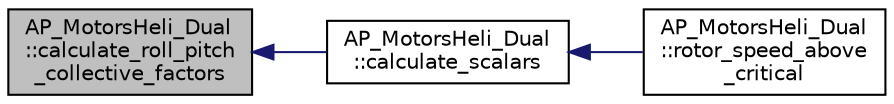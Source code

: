 digraph "AP_MotorsHeli_Dual::calculate_roll_pitch_collective_factors"
{
 // INTERACTIVE_SVG=YES
  edge [fontname="Helvetica",fontsize="10",labelfontname="Helvetica",labelfontsize="10"];
  node [fontname="Helvetica",fontsize="10",shape=record];
  rankdir="LR";
  Node1 [label="AP_MotorsHeli_Dual\l::calculate_roll_pitch\l_collective_factors",height=0.2,width=0.4,color="black", fillcolor="grey75", style="filled", fontcolor="black"];
  Node1 -> Node2 [dir="back",color="midnightblue",fontsize="10",style="solid",fontname="Helvetica"];
  Node2 [label="AP_MotorsHeli_Dual\l::calculate_scalars",height=0.2,width=0.4,color="black", fillcolor="white", style="filled",URL="$classAP__MotorsHeli__Dual.html#a7112c1b7a86a1080a00dd3c529c17b25"];
  Node2 -> Node3 [dir="back",color="midnightblue",fontsize="10",style="solid",fontname="Helvetica"];
  Node3 [label="AP_MotorsHeli_Dual\l::rotor_speed_above\l_critical",height=0.2,width=0.4,color="black", fillcolor="white", style="filled",URL="$classAP__MotorsHeli__Dual.html#a91ef6ba88a438531ee10f7a0df2d4da0"];
}
